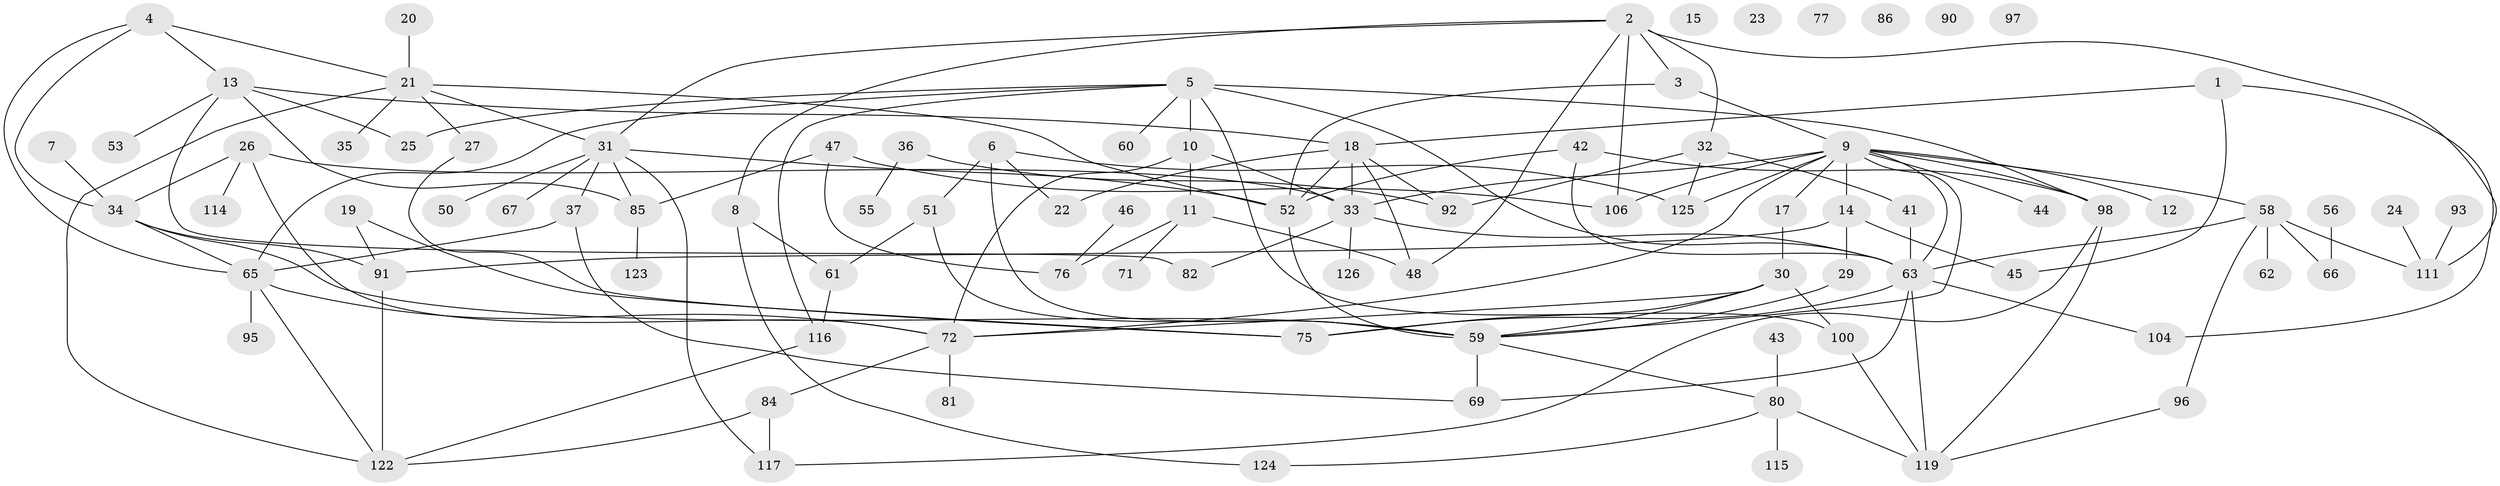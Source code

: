 // Generated by graph-tools (version 1.1) at 2025/23/03/03/25 07:23:26]
// undirected, 92 vertices, 144 edges
graph export_dot {
graph [start="1"]
  node [color=gray90,style=filled];
  1 [super="+68"];
  2 [super="+38"];
  3;
  4 [super="+89"];
  5 [super="+110"];
  6 [super="+39"];
  7;
  8 [super="+79"];
  9 [super="+112"];
  10;
  11 [super="+28"];
  12;
  13 [super="+40"];
  14 [super="+78"];
  15 [super="+16"];
  17;
  18 [super="+49"];
  19;
  20;
  21 [super="+102"];
  22;
  23;
  24;
  25;
  26;
  27 [super="+83"];
  29;
  30 [super="+57"];
  31 [super="+120"];
  32;
  33 [super="+54"];
  34 [super="+87"];
  35 [super="+94"];
  36;
  37;
  41;
  42 [super="+128"];
  43;
  44;
  45;
  46;
  47;
  48 [super="+105"];
  50;
  51;
  52 [super="+64"];
  53;
  55;
  56;
  58 [super="+74"];
  59 [super="+121"];
  60;
  61;
  62;
  63 [super="+118"];
  65 [super="+73"];
  66;
  67;
  69 [super="+70"];
  71;
  72 [super="+88"];
  75;
  76 [super="+103"];
  77;
  80 [super="+101"];
  81;
  82;
  84;
  85 [super="+99"];
  86;
  90;
  91;
  92 [super="+107"];
  93;
  95;
  96;
  97;
  98 [super="+113"];
  100 [super="+109"];
  104;
  106 [super="+108"];
  111;
  114;
  115;
  116 [super="+127"];
  117;
  119;
  122;
  123;
  124;
  125;
  126;
  1 -- 104;
  1 -- 18;
  1 -- 45;
  2 -- 8;
  2 -- 32;
  2 -- 111;
  2 -- 31;
  2 -- 3;
  2 -- 106;
  2 -- 48;
  3 -- 52;
  3 -- 9;
  4 -- 13;
  4 -- 34;
  4 -- 21;
  4 -- 65;
  5 -- 25;
  5 -- 63;
  5 -- 98 [weight=2];
  5 -- 116;
  5 -- 65;
  5 -- 10;
  5 -- 60;
  5 -- 100;
  6 -- 125;
  6 -- 51;
  6 -- 22;
  6 -- 59;
  7 -- 34;
  8 -- 124;
  8 -- 61;
  9 -- 12;
  9 -- 17;
  9 -- 58;
  9 -- 106;
  9 -- 125;
  9 -- 98;
  9 -- 63;
  9 -- 33;
  9 -- 72;
  9 -- 59;
  9 -- 44;
  9 -- 14;
  10 -- 11;
  10 -- 33;
  10 -- 72;
  11 -- 48;
  11 -- 71;
  11 -- 76;
  13 -- 85;
  13 -- 18;
  13 -- 82;
  13 -- 53;
  13 -- 25;
  14 -- 91;
  14 -- 45;
  14 -- 29;
  17 -- 30;
  18 -- 52;
  18 -- 22;
  18 -- 92;
  18 -- 33;
  18 -- 48;
  19 -- 75;
  19 -- 91;
  20 -- 21;
  21 -- 35;
  21 -- 122;
  21 -- 31;
  21 -- 52;
  21 -- 27;
  24 -- 111;
  26 -- 114;
  26 -- 33;
  26 -- 72;
  26 -- 34;
  27 -- 75;
  29 -- 59;
  30 -- 59;
  30 -- 75;
  30 -- 72;
  30 -- 100;
  31 -- 37;
  31 -- 85;
  31 -- 67;
  31 -- 50;
  31 -- 117;
  31 -- 52;
  32 -- 41;
  32 -- 92;
  32 -- 125;
  33 -- 63;
  33 -- 82;
  33 -- 126;
  34 -- 65;
  34 -- 91;
  34 -- 59;
  36 -- 55;
  36 -- 92;
  37 -- 65;
  37 -- 69;
  41 -- 63;
  42 -- 98;
  42 -- 63;
  42 -- 52;
  43 -- 80;
  46 -- 76;
  47 -- 85;
  47 -- 106;
  47 -- 76;
  51 -- 61;
  51 -- 59;
  52 -- 59;
  56 -- 66;
  58 -- 62 [weight=2];
  58 -- 96;
  58 -- 66;
  58 -- 111;
  58 -- 63;
  59 -- 69;
  59 -- 80;
  61 -- 116;
  63 -- 104;
  63 -- 119;
  63 -- 75;
  63 -- 69;
  65 -- 95;
  65 -- 122;
  65 -- 72;
  72 -- 81;
  72 -- 84;
  80 -- 124;
  80 -- 115;
  80 -- 119;
  84 -- 117;
  84 -- 122;
  85 -- 123;
  91 -- 122;
  93 -- 111;
  96 -- 119;
  98 -- 117;
  98 -- 119;
  100 -- 119;
  116 -- 122;
}
